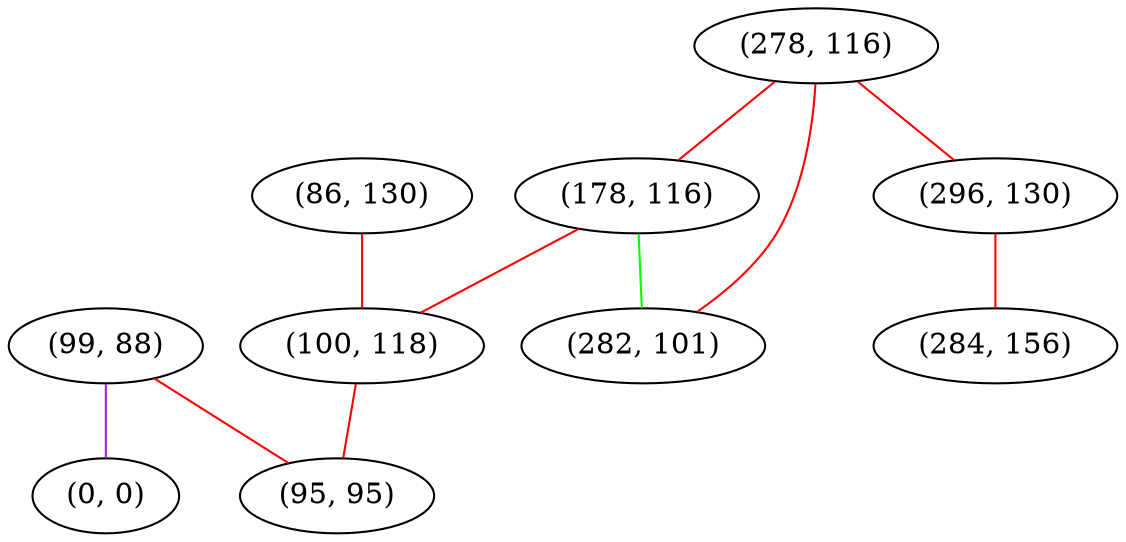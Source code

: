 graph "" {
"(99, 88)";
"(278, 116)";
"(86, 130)";
"(296, 130)";
"(284, 156)";
"(178, 116)";
"(282, 101)";
"(0, 0)";
"(100, 118)";
"(95, 95)";
"(99, 88)" -- "(0, 0)"  [color=purple, key=0, weight=4];
"(99, 88)" -- "(95, 95)"  [color=red, key=0, weight=1];
"(278, 116)" -- "(282, 101)"  [color=red, key=0, weight=1];
"(278, 116)" -- "(178, 116)"  [color=red, key=0, weight=1];
"(278, 116)" -- "(296, 130)"  [color=red, key=0, weight=1];
"(86, 130)" -- "(100, 118)"  [color=red, key=0, weight=1];
"(296, 130)" -- "(284, 156)"  [color=red, key=0, weight=1];
"(178, 116)" -- "(282, 101)"  [color=green, key=0, weight=2];
"(178, 116)" -- "(100, 118)"  [color=red, key=0, weight=1];
"(100, 118)" -- "(95, 95)"  [color=red, key=0, weight=1];
}
